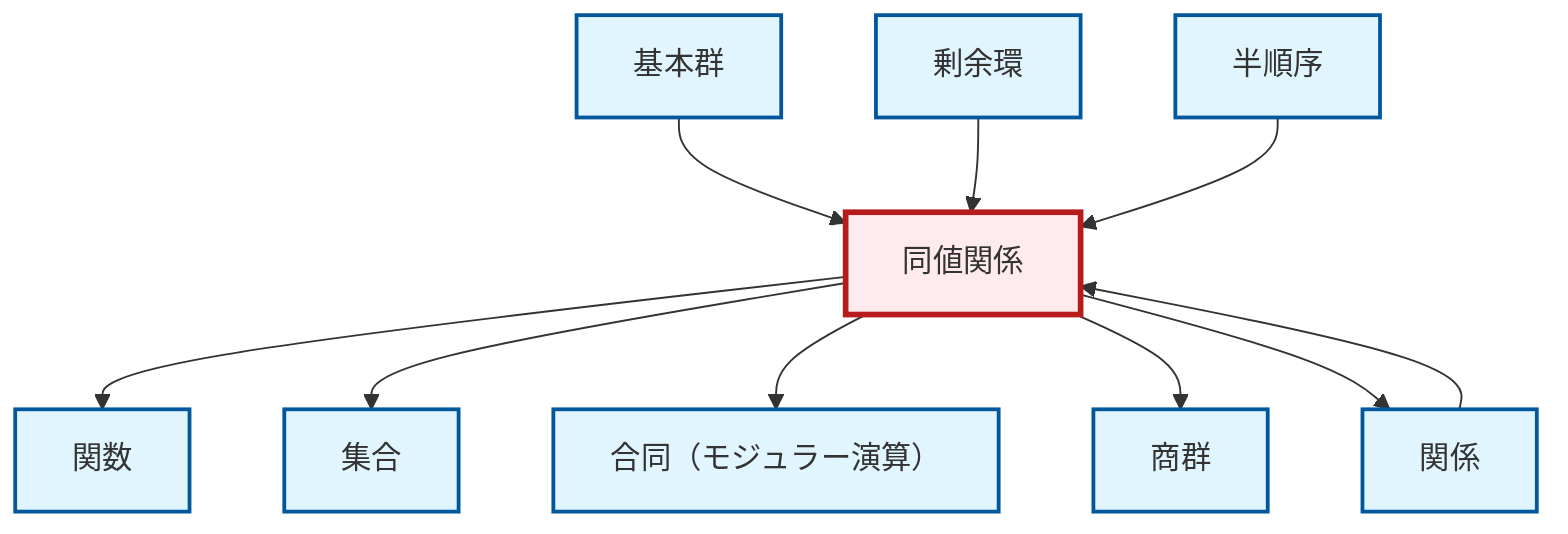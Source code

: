 graph TD
    classDef definition fill:#e1f5fe,stroke:#01579b,stroke-width:2px
    classDef theorem fill:#f3e5f5,stroke:#4a148c,stroke-width:2px
    classDef axiom fill:#fff3e0,stroke:#e65100,stroke-width:2px
    classDef example fill:#e8f5e9,stroke:#1b5e20,stroke-width:2px
    classDef current fill:#ffebee,stroke:#b71c1c,stroke-width:3px
    def-equivalence-relation["同値関係"]:::definition
    def-function["関数"]:::definition
    def-quotient-group["商群"]:::definition
    def-congruence["合同（モジュラー演算）"]:::definition
    def-set["集合"]:::definition
    def-relation["関係"]:::definition
    def-partial-order["半順序"]:::definition
    def-fundamental-group["基本群"]:::definition
    def-quotient-ring["剰余環"]:::definition
    def-relation --> def-equivalence-relation
    def-fundamental-group --> def-equivalence-relation
    def-equivalence-relation --> def-function
    def-equivalence-relation --> def-set
    def-equivalence-relation --> def-congruence
    def-quotient-ring --> def-equivalence-relation
    def-equivalence-relation --> def-quotient-group
    def-equivalence-relation --> def-relation
    def-partial-order --> def-equivalence-relation
    class def-equivalence-relation current